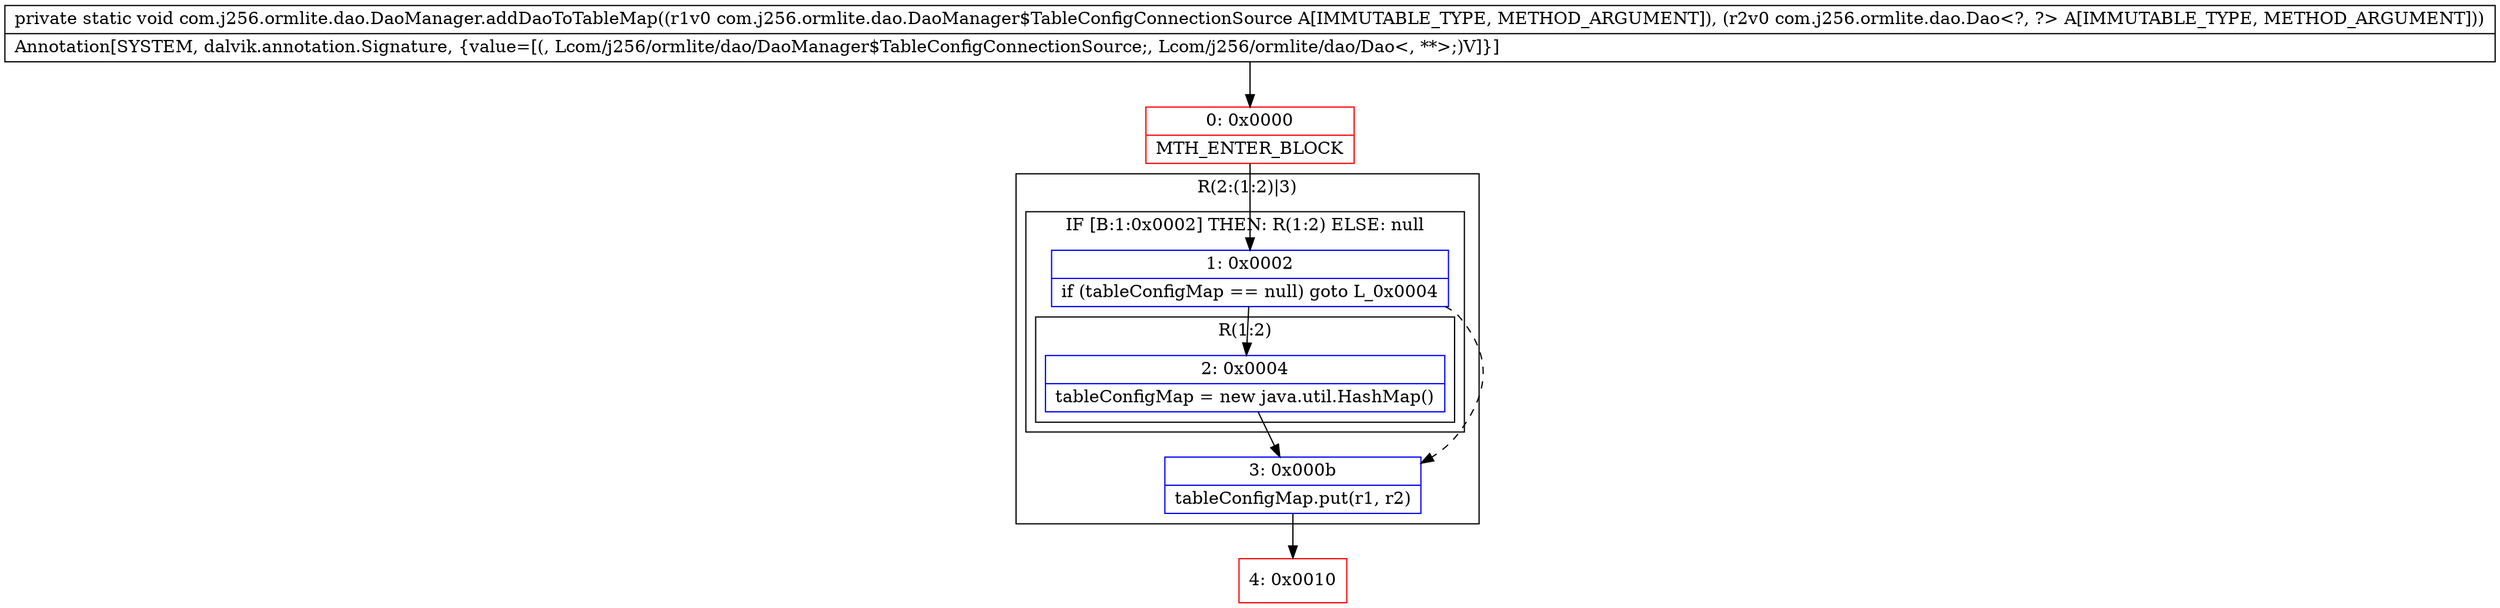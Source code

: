 digraph "CFG forcom.j256.ormlite.dao.DaoManager.addDaoToTableMap(Lcom\/j256\/ormlite\/dao\/DaoManager$TableConfigConnectionSource;Lcom\/j256\/ormlite\/dao\/Dao;)V" {
subgraph cluster_Region_1290263114 {
label = "R(2:(1:2)|3)";
node [shape=record,color=blue];
subgraph cluster_IfRegion_470273891 {
label = "IF [B:1:0x0002] THEN: R(1:2) ELSE: null";
node [shape=record,color=blue];
Node_1 [shape=record,label="{1\:\ 0x0002|if (tableConfigMap == null) goto L_0x0004\l}"];
subgraph cluster_Region_1106792247 {
label = "R(1:2)";
node [shape=record,color=blue];
Node_2 [shape=record,label="{2\:\ 0x0004|tableConfigMap = new java.util.HashMap()\l}"];
}
}
Node_3 [shape=record,label="{3\:\ 0x000b|tableConfigMap.put(r1, r2)\l}"];
}
Node_0 [shape=record,color=red,label="{0\:\ 0x0000|MTH_ENTER_BLOCK\l}"];
Node_4 [shape=record,color=red,label="{4\:\ 0x0010}"];
MethodNode[shape=record,label="{private static void com.j256.ormlite.dao.DaoManager.addDaoToTableMap((r1v0 com.j256.ormlite.dao.DaoManager$TableConfigConnectionSource A[IMMUTABLE_TYPE, METHOD_ARGUMENT]), (r2v0 com.j256.ormlite.dao.Dao\<?, ?\> A[IMMUTABLE_TYPE, METHOD_ARGUMENT]))  | Annotation[SYSTEM, dalvik.annotation.Signature, \{value=[(, Lcom\/j256\/ormlite\/dao\/DaoManager$TableConfigConnectionSource;, Lcom\/j256\/ormlite\/dao\/Dao\<, **\>;)V]\}]\l}"];
MethodNode -> Node_0;
Node_1 -> Node_2;
Node_1 -> Node_3[style=dashed];
Node_2 -> Node_3;
Node_3 -> Node_4;
Node_0 -> Node_1;
}

